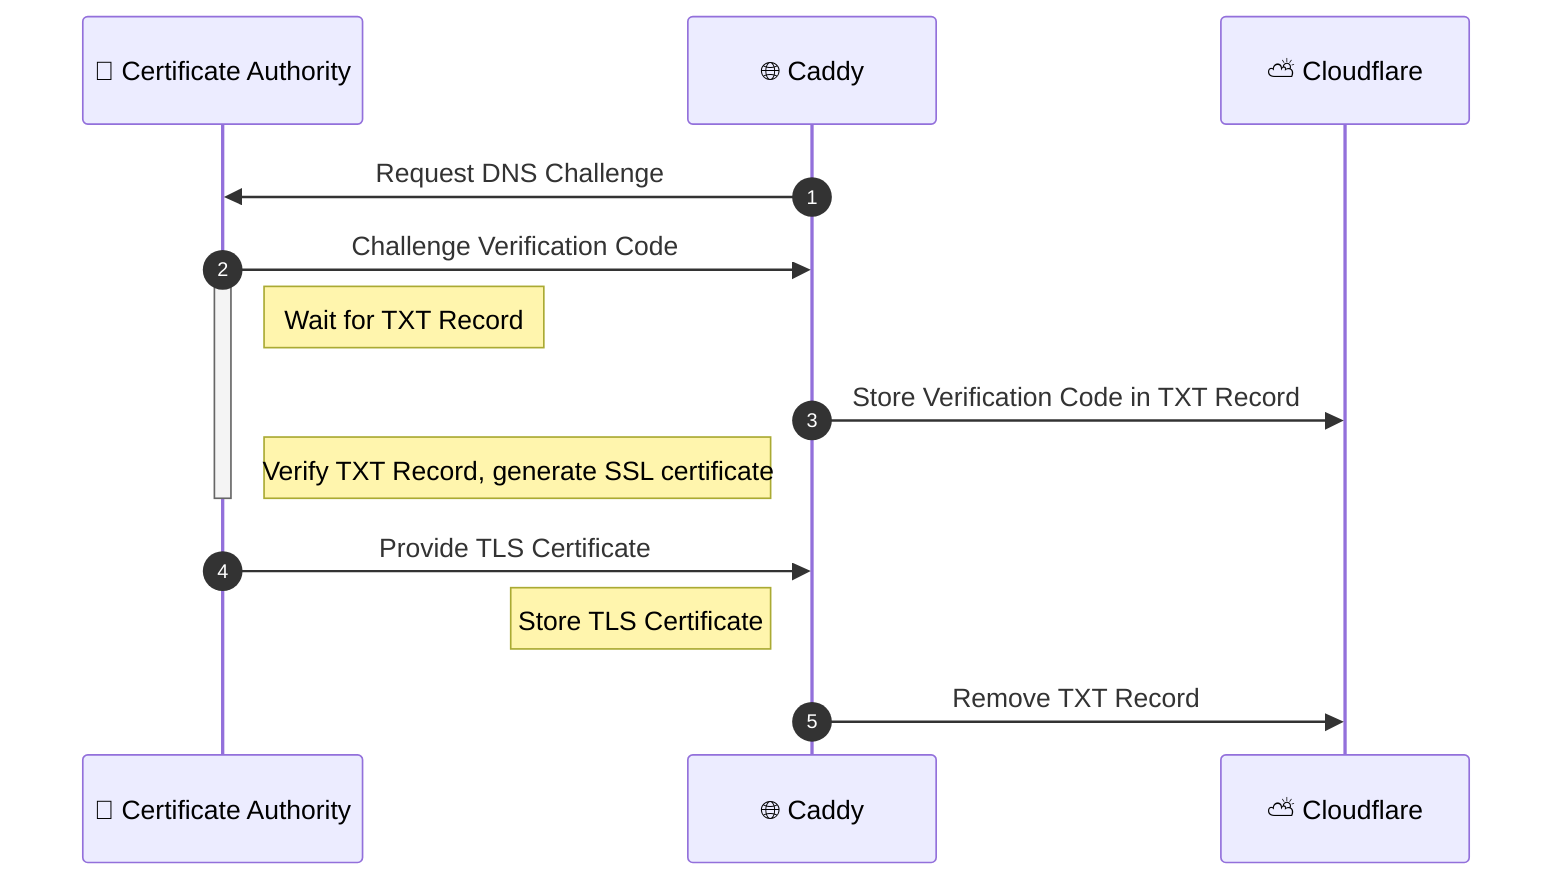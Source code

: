 sequenceDiagram
  autonumber
  participant ca as 🔐 Certificate Authority
  participant caddy as 🌐 Caddy
  participant cf as ⛅ Cloudflare

  caddy->>ca: Request DNS Challenge
  ca->>caddy: Challenge Verification Code
  activate ca
  note right of ca: Wait for TXT Record

  caddy->>cf: Store Verification Code in TXT Record

  note right of ca: Verify TXT Record, generate SSL certificate
  deactivate ca
  ca->>caddy: Provide TLS Certificate
  note left of caddy: Store TLS Certificate

  caddy->>cf: Remove TXT Record